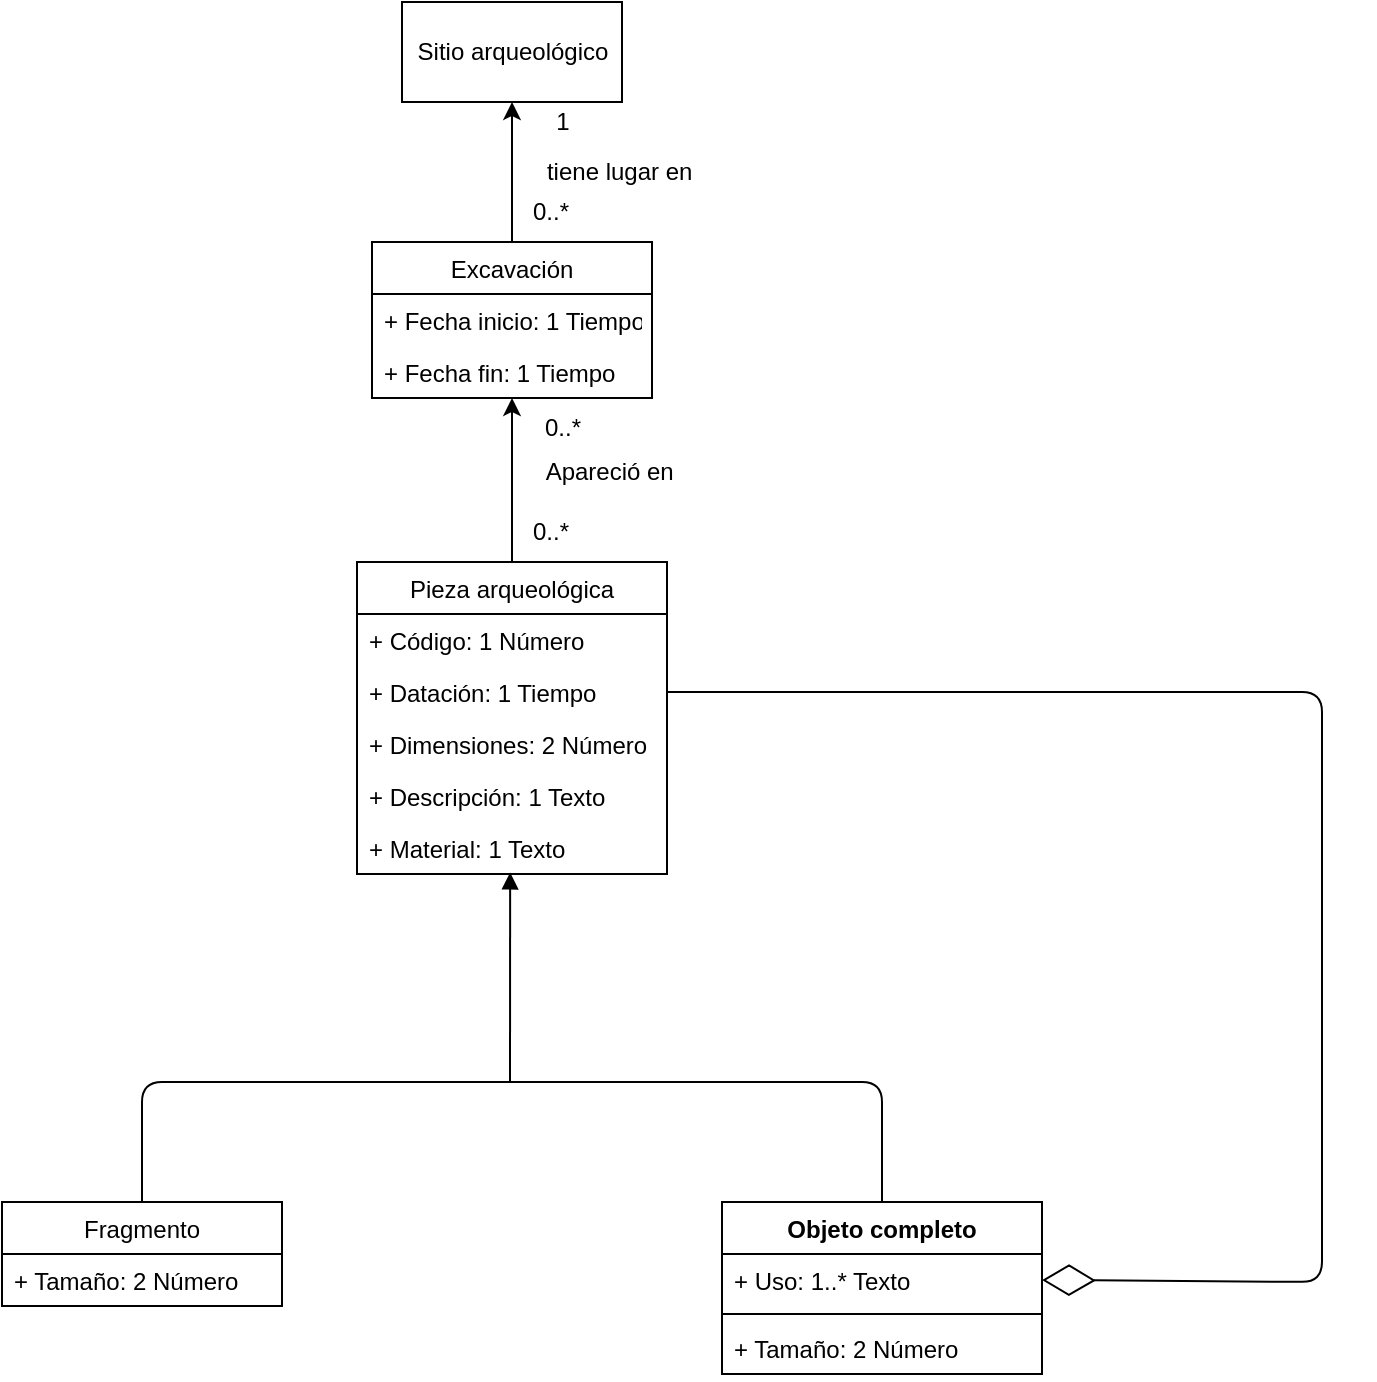 <mxfile>
    <diagram id="eYMMH1Ih4Dl1O1iGLFBn" name="Page-1">
        <mxGraphModel dx="997" dy="563" grid="1" gridSize="10" guides="1" tooltips="1" connect="1" arrows="1" fold="1" page="1" pageScale="1" pageWidth="827" pageHeight="1169" math="0" shadow="0">
            <root>
                <mxCell id="0"/>
                <mxCell id="1" parent="0"/>
                <mxCell id="2" value="Sitio arqueológico" style="html=1;" parent="1" vertex="1">
                    <mxGeometry x="320" y="40" width="110" height="50" as="geometry"/>
                </mxCell>
                <mxCell id="9" style="edgeStyle=none;html=1;exitX=0.5;exitY=0;exitDx=0;exitDy=0;entryX=0.5;entryY=1;entryDx=0;entryDy=0;" parent="1" source="4" target="2" edge="1">
                    <mxGeometry relative="1" as="geometry"/>
                </mxCell>
                <mxCell id="4" value="Excavación" style="swimlane;fontStyle=0;childLayout=stackLayout;horizontal=1;startSize=26;fillColor=default;horizontalStack=0;resizeParent=1;resizeParentMax=0;resizeLast=0;collapsible=1;marginBottom=0;" parent="1" vertex="1">
                    <mxGeometry x="305" y="160" width="140" height="78" as="geometry"/>
                </mxCell>
                <mxCell id="5" value="+ Fecha inicio: 1 Tiempo" style="text;strokeColor=none;fillColor=none;align=left;verticalAlign=top;spacingLeft=4;spacingRight=4;overflow=hidden;rotatable=0;points=[[0,0.5],[1,0.5]];portConstraint=eastwest;" parent="4" vertex="1">
                    <mxGeometry y="26" width="140" height="26" as="geometry"/>
                </mxCell>
                <mxCell id="6" value="+ Fecha fin: 1 Tiempo" style="text;strokeColor=none;fillColor=none;align=left;verticalAlign=top;spacingLeft=4;spacingRight=4;overflow=hidden;rotatable=0;points=[[0,0.5],[1,0.5]];portConstraint=eastwest;" parent="4" vertex="1">
                    <mxGeometry y="52" width="140" height="26" as="geometry"/>
                </mxCell>
                <mxCell id="10" value="tiene lugar en&amp;nbsp;" style="text;html=1;align=center;verticalAlign=middle;resizable=0;points=[];autosize=1;strokeColor=none;fillColor=default;" parent="1" vertex="1">
                    <mxGeometry x="380" y="110" width="100" height="30" as="geometry"/>
                </mxCell>
                <mxCell id="11" value="1" style="text;html=1;align=center;verticalAlign=middle;resizable=0;points=[];autosize=1;strokeColor=none;fillColor=none;" parent="1" vertex="1">
                    <mxGeometry x="385" y="85" width="30" height="30" as="geometry"/>
                </mxCell>
                <mxCell id="12" value="0..*" style="text;html=1;align=center;verticalAlign=middle;resizable=0;points=[];autosize=1;strokeColor=none;fillColor=none;" parent="1" vertex="1">
                    <mxGeometry x="374" y="130" width="40" height="30" as="geometry"/>
                </mxCell>
                <mxCell id="17" style="edgeStyle=none;html=1;exitX=0.5;exitY=0;exitDx=0;exitDy=0;" parent="1" source="13" target="6" edge="1">
                    <mxGeometry relative="1" as="geometry"/>
                </mxCell>
                <mxCell id="13" value="Pieza arqueológica" style="swimlane;fontStyle=0;childLayout=stackLayout;horizontal=1;startSize=26;fillColor=default;horizontalStack=0;resizeParent=1;resizeParentMax=0;resizeLast=0;collapsible=1;marginBottom=0;" parent="1" vertex="1">
                    <mxGeometry x="297.5" y="320" width="155" height="156" as="geometry"/>
                </mxCell>
                <mxCell id="14" value="+ Código: 1 Número" style="text;strokeColor=none;fillColor=none;align=left;verticalAlign=top;spacingLeft=4;spacingRight=4;overflow=hidden;rotatable=0;points=[[0,0.5],[1,0.5]];portConstraint=eastwest;" parent="13" vertex="1">
                    <mxGeometry y="26" width="155" height="26" as="geometry"/>
                </mxCell>
                <mxCell id="15" value="+ Datación: 1 Tiempo" style="text;strokeColor=none;fillColor=none;align=left;verticalAlign=top;spacingLeft=4;spacingRight=4;overflow=hidden;rotatable=0;points=[[0,0.5],[1,0.5]];portConstraint=eastwest;" parent="13" vertex="1">
                    <mxGeometry y="52" width="155" height="26" as="geometry"/>
                </mxCell>
                <mxCell id="16" value="+ Dimensiones: 2 Número" style="text;strokeColor=none;fillColor=none;align=left;verticalAlign=top;spacingLeft=4;spacingRight=4;overflow=hidden;rotatable=0;points=[[0,0.5],[1,0.5]];portConstraint=eastwest;" parent="13" vertex="1">
                    <mxGeometry y="78" width="155" height="26" as="geometry"/>
                </mxCell>
                <mxCell id="21" value="+ Descripción: 1 Texto" style="text;strokeColor=none;fillColor=none;align=left;verticalAlign=top;spacingLeft=4;spacingRight=4;overflow=hidden;rotatable=0;points=[[0,0.5],[1,0.5]];portConstraint=eastwest;" parent="13" vertex="1">
                    <mxGeometry y="104" width="155" height="26" as="geometry"/>
                </mxCell>
                <mxCell id="22" value="+ Material: 1 Texto" style="text;strokeColor=none;fillColor=none;align=left;verticalAlign=top;spacingLeft=4;spacingRight=4;overflow=hidden;rotatable=0;points=[[0,0.5],[1,0.5]];portConstraint=eastwest;" parent="13" vertex="1">
                    <mxGeometry y="130" width="155" height="26" as="geometry"/>
                </mxCell>
                <mxCell id="18" value="Apareció en&amp;nbsp;" style="text;html=1;align=center;verticalAlign=middle;resizable=0;points=[];autosize=1;strokeColor=none;fillColor=default;" parent="1" vertex="1">
                    <mxGeometry x="380" y="260" width="90" height="30" as="geometry"/>
                </mxCell>
                <mxCell id="19" value="0..*" style="text;html=1;align=center;verticalAlign=middle;resizable=0;points=[];autosize=1;strokeColor=none;fillColor=none;" parent="1" vertex="1">
                    <mxGeometry x="380" y="238" width="40" height="30" as="geometry"/>
                </mxCell>
                <mxCell id="20" value="0..*" style="text;html=1;align=center;verticalAlign=middle;resizable=0;points=[];autosize=1;strokeColor=none;fillColor=none;" parent="1" vertex="1">
                    <mxGeometry x="374" y="290" width="40" height="30" as="geometry"/>
                </mxCell>
                <mxCell id="57ENO7u21n8oePnsdDU9-30" value="Fragmento" style="swimlane;fontStyle=0;childLayout=stackLayout;horizontal=1;startSize=26;fillColor=none;horizontalStack=0;resizeParent=1;resizeParentMax=0;resizeLast=0;collapsible=1;marginBottom=0;" vertex="1" parent="1">
                    <mxGeometry x="120" y="640" width="140" height="52" as="geometry"/>
                </mxCell>
                <mxCell id="57ENO7u21n8oePnsdDU9-31" value="+ Tamaño: 2 Número" style="text;strokeColor=none;fillColor=none;align=left;verticalAlign=top;spacingLeft=4;spacingRight=4;overflow=hidden;rotatable=0;points=[[0,0.5],[1,0.5]];portConstraint=eastwest;" vertex="1" parent="57ENO7u21n8oePnsdDU9-30">
                    <mxGeometry y="26" width="140" height="26" as="geometry"/>
                </mxCell>
                <mxCell id="57ENO7u21n8oePnsdDU9-44" value="" style="endArrow=diamondThin;endFill=0;endSize=24;html=1;exitX=1;exitY=0.5;exitDx=0;exitDy=0;entryX=1;entryY=0.5;entryDx=0;entryDy=0;" edge="1" parent="1" source="15" target="57ENO7u21n8oePnsdDU9-46">
                    <mxGeometry width="160" relative="1" as="geometry">
                        <mxPoint x="350" y="510" as="sourcePoint"/>
                        <mxPoint x="660" y="559" as="targetPoint"/>
                        <Array as="points">
                            <mxPoint x="780" y="385"/>
                            <mxPoint x="780" y="680"/>
                        </Array>
                    </mxGeometry>
                </mxCell>
                <mxCell id="57ENO7u21n8oePnsdDU9-45" value="Objeto completo" style="swimlane;fontStyle=1;align=center;verticalAlign=top;childLayout=stackLayout;horizontal=1;startSize=26;horizontalStack=0;resizeParent=1;resizeParentMax=0;resizeLast=0;collapsible=1;marginBottom=0;" vertex="1" parent="1">
                    <mxGeometry x="480" y="640" width="160" height="86" as="geometry"/>
                </mxCell>
                <mxCell id="57ENO7u21n8oePnsdDU9-46" value="+ Uso: 1..* Texto" style="text;strokeColor=none;fillColor=none;align=left;verticalAlign=top;spacingLeft=4;spacingRight=4;overflow=hidden;rotatable=0;points=[[0,0.5],[1,0.5]];portConstraint=eastwest;" vertex="1" parent="57ENO7u21n8oePnsdDU9-45">
                    <mxGeometry y="26" width="160" height="26" as="geometry"/>
                </mxCell>
                <mxCell id="57ENO7u21n8oePnsdDU9-47" value="" style="line;strokeWidth=1;fillColor=none;align=left;verticalAlign=middle;spacingTop=-1;spacingLeft=3;spacingRight=3;rotatable=0;labelPosition=right;points=[];portConstraint=eastwest;strokeColor=inherit;" vertex="1" parent="57ENO7u21n8oePnsdDU9-45">
                    <mxGeometry y="52" width="160" height="8" as="geometry"/>
                </mxCell>
                <mxCell id="57ENO7u21n8oePnsdDU9-48" value="+ Tamaño: 2 Número" style="text;strokeColor=none;fillColor=none;align=left;verticalAlign=top;spacingLeft=4;spacingRight=4;overflow=hidden;rotatable=0;points=[[0,0.5],[1,0.5]];portConstraint=eastwest;" vertex="1" parent="57ENO7u21n8oePnsdDU9-45">
                    <mxGeometry y="60" width="160" height="26" as="geometry"/>
                </mxCell>
                <mxCell id="57ENO7u21n8oePnsdDU9-54" value="" style="endArrow=none;html=1;edgeStyle=orthogonalEdgeStyle;exitX=0.5;exitY=0;exitDx=0;exitDy=0;entryX=0.5;entryY=0;entryDx=0;entryDy=0;" edge="1" parent="1" source="57ENO7u21n8oePnsdDU9-30" target="57ENO7u21n8oePnsdDU9-45">
                    <mxGeometry relative="1" as="geometry">
                        <mxPoint x="285" y="600" as="sourcePoint"/>
                        <mxPoint x="445" y="600" as="targetPoint"/>
                        <Array as="points">
                            <mxPoint x="190" y="580"/>
                            <mxPoint x="560" y="580"/>
                        </Array>
                    </mxGeometry>
                </mxCell>
                <mxCell id="57ENO7u21n8oePnsdDU9-57" value="" style="html=1;verticalAlign=bottom;endArrow=block;entryX=0.494;entryY=0.969;entryDx=0;entryDy=0;entryPerimeter=0;" edge="1" parent="1" target="22">
                    <mxGeometry width="80" relative="1" as="geometry">
                        <mxPoint x="374" y="580" as="sourcePoint"/>
                        <mxPoint x="360" y="480" as="targetPoint"/>
                    </mxGeometry>
                </mxCell>
            </root>
        </mxGraphModel>
    </diagram>
</mxfile>
